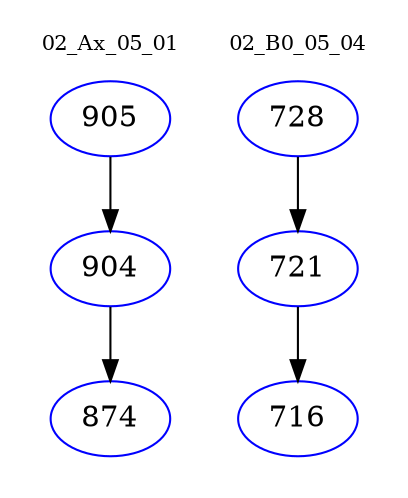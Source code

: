 digraph{
subgraph cluster_0 {
color = white
label = "02_Ax_05_01";
fontsize=10;
T0_905 [label="905", color="blue"]
T0_905 -> T0_904 [color="black"]
T0_904 [label="904", color="blue"]
T0_904 -> T0_874 [color="black"]
T0_874 [label="874", color="blue"]
}
subgraph cluster_1 {
color = white
label = "02_B0_05_04";
fontsize=10;
T1_728 [label="728", color="blue"]
T1_728 -> T1_721 [color="black"]
T1_721 [label="721", color="blue"]
T1_721 -> T1_716 [color="black"]
T1_716 [label="716", color="blue"]
}
}
